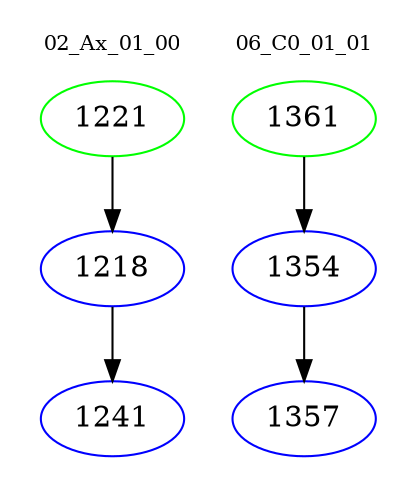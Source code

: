 digraph{
subgraph cluster_0 {
color = white
label = "02_Ax_01_00";
fontsize=10;
T0_1221 [label="1221", color="green"]
T0_1221 -> T0_1218 [color="black"]
T0_1218 [label="1218", color="blue"]
T0_1218 -> T0_1241 [color="black"]
T0_1241 [label="1241", color="blue"]
}
subgraph cluster_1 {
color = white
label = "06_C0_01_01";
fontsize=10;
T1_1361 [label="1361", color="green"]
T1_1361 -> T1_1354 [color="black"]
T1_1354 [label="1354", color="blue"]
T1_1354 -> T1_1357 [color="black"]
T1_1357 [label="1357", color="blue"]
}
}
